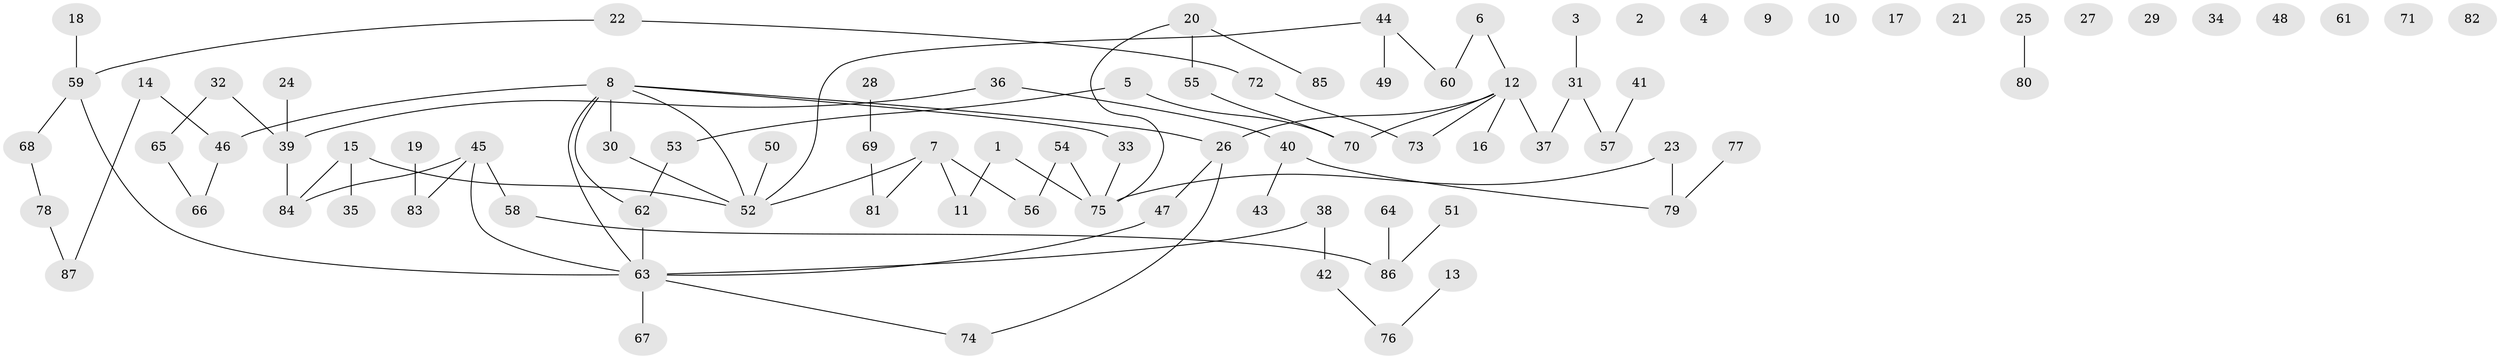 // Generated by graph-tools (version 1.1) at 2025/13/03/09/25 04:13:06]
// undirected, 87 vertices, 86 edges
graph export_dot {
graph [start="1"]
  node [color=gray90,style=filled];
  1;
  2;
  3;
  4;
  5;
  6;
  7;
  8;
  9;
  10;
  11;
  12;
  13;
  14;
  15;
  16;
  17;
  18;
  19;
  20;
  21;
  22;
  23;
  24;
  25;
  26;
  27;
  28;
  29;
  30;
  31;
  32;
  33;
  34;
  35;
  36;
  37;
  38;
  39;
  40;
  41;
  42;
  43;
  44;
  45;
  46;
  47;
  48;
  49;
  50;
  51;
  52;
  53;
  54;
  55;
  56;
  57;
  58;
  59;
  60;
  61;
  62;
  63;
  64;
  65;
  66;
  67;
  68;
  69;
  70;
  71;
  72;
  73;
  74;
  75;
  76;
  77;
  78;
  79;
  80;
  81;
  82;
  83;
  84;
  85;
  86;
  87;
  1 -- 11;
  1 -- 75;
  3 -- 31;
  5 -- 53;
  5 -- 70;
  6 -- 12;
  6 -- 60;
  7 -- 11;
  7 -- 52;
  7 -- 56;
  7 -- 81;
  8 -- 26;
  8 -- 30;
  8 -- 33;
  8 -- 46;
  8 -- 52;
  8 -- 62;
  8 -- 63;
  12 -- 16;
  12 -- 26;
  12 -- 37;
  12 -- 70;
  12 -- 73;
  13 -- 76;
  14 -- 46;
  14 -- 87;
  15 -- 35;
  15 -- 52;
  15 -- 84;
  18 -- 59;
  19 -- 83;
  20 -- 55;
  20 -- 75;
  20 -- 85;
  22 -- 59;
  22 -- 72;
  23 -- 75;
  23 -- 79;
  24 -- 39;
  25 -- 80;
  26 -- 47;
  26 -- 74;
  28 -- 69;
  30 -- 52;
  31 -- 37;
  31 -- 57;
  32 -- 39;
  32 -- 65;
  33 -- 75;
  36 -- 39;
  36 -- 40;
  38 -- 42;
  38 -- 63;
  39 -- 84;
  40 -- 43;
  40 -- 79;
  41 -- 57;
  42 -- 76;
  44 -- 49;
  44 -- 52;
  44 -- 60;
  45 -- 58;
  45 -- 63;
  45 -- 83;
  45 -- 84;
  46 -- 66;
  47 -- 63;
  50 -- 52;
  51 -- 86;
  53 -- 62;
  54 -- 56;
  54 -- 75;
  55 -- 70;
  58 -- 86;
  59 -- 63;
  59 -- 68;
  62 -- 63;
  63 -- 67;
  63 -- 74;
  64 -- 86;
  65 -- 66;
  68 -- 78;
  69 -- 81;
  72 -- 73;
  77 -- 79;
  78 -- 87;
}
